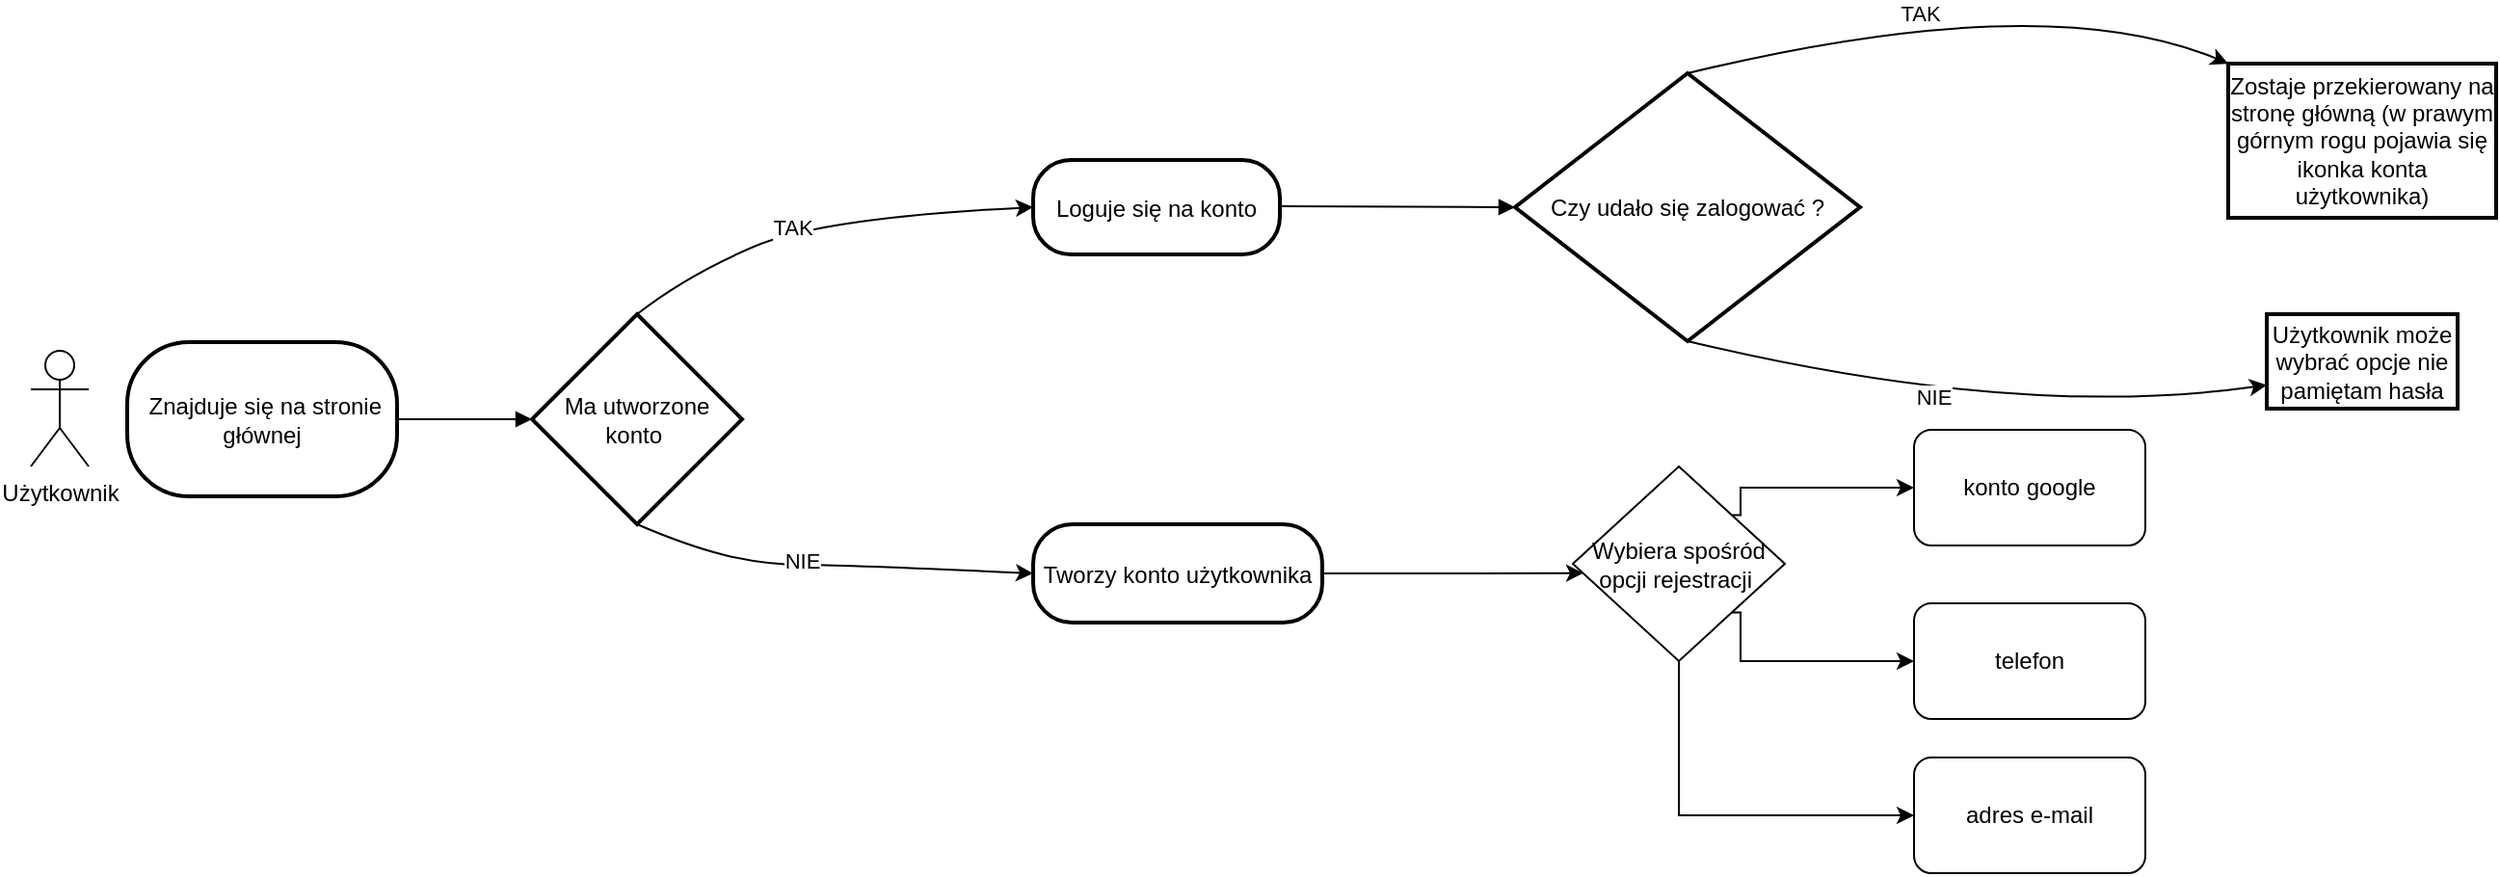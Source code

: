 <mxfile version="24.8.9" pages="2">
  <diagram name="login_register" id="UXM-BpHKArDy9R__xsEj">
    <mxGraphModel dx="1624" dy="2037" grid="1" gridSize="10" guides="1" tooltips="1" connect="1" arrows="1" fold="1" page="1" pageScale="1" pageWidth="827" pageHeight="1169" math="0" shadow="0">
      <root>
        <mxCell id="0" />
        <mxCell id="1" parent="0" />
        <mxCell id="5TmAC7Nvp5ibh0Hky8JZ-2" value="Ma utworzone konto " style="rhombus;strokeWidth=2;whiteSpace=wrap;" vertex="1" parent="1">
          <mxGeometry x="280" y="-980" width="109" height="109" as="geometry" />
        </mxCell>
        <mxCell id="5TmAC7Nvp5ibh0Hky8JZ-3" value="Loguje się na konto" style="rounded=1;arcSize=40;strokeWidth=2" vertex="1" parent="1">
          <mxGeometry x="540" y="-1060" width="128" height="49" as="geometry" />
        </mxCell>
        <mxCell id="5TmAC7Nvp5ibh0Hky8JZ-4" value="Czy udało się zalogować ?" style="rhombus;strokeWidth=2;whiteSpace=wrap;" vertex="1" parent="1">
          <mxGeometry x="790" y="-1105" width="179" height="139" as="geometry" />
        </mxCell>
        <mxCell id="5TmAC7Nvp5ibh0Hky8JZ-5" value="Zostaje przekierowany na stronę główną (w prawym górnym rogu pojawia się ikonka konta użytkownika)" style="whiteSpace=wrap;strokeWidth=2;" vertex="1" parent="1">
          <mxGeometry x="1160" y="-1110" width="139" height="80" as="geometry" />
        </mxCell>
        <mxCell id="5TmAC7Nvp5ibh0Hky8JZ-6" value="Użytkownik może wybrać opcje nie pamiętam hasła" style="whiteSpace=wrap;strokeWidth=2;" vertex="1" parent="1">
          <mxGeometry x="1180" y="-980" width="99" height="49" as="geometry" />
        </mxCell>
        <mxCell id="5TmAC7Nvp5ibh0Hky8JZ-7" value="" style="curved=1;startArrow=none;endArrow=block;exitX=0.99;exitY=0.5;entryX=0;entryY=0.5;entryDx=0;entryDy=0;" edge="1" parent="1" target="5TmAC7Nvp5ibh0Hky8JZ-2">
          <mxGeometry relative="1" as="geometry">
            <Array as="points" />
            <mxPoint x="294" y="-925.5" as="targetPoint" />
            <mxPoint x="210" y="-925.5" as="sourcePoint" />
          </mxGeometry>
        </mxCell>
        <mxCell id="5TmAC7Nvp5ibh0Hky8JZ-8" value="" style="curved=1;startArrow=none;endArrow=block;exitX=0.99;exitY=0.49;entryX=0;entryY=0.5;" edge="1" parent="1" source="5TmAC7Nvp5ibh0Hky8JZ-3" target="5TmAC7Nvp5ibh0Hky8JZ-4">
          <mxGeometry relative="1" as="geometry">
            <Array as="points" />
          </mxGeometry>
        </mxCell>
        <mxCell id="5TmAC7Nvp5ibh0Hky8JZ-10" value="" style="curved=1;endArrow=classic;html=1;rounded=0;exitX=0.5;exitY=0;exitDx=0;exitDy=0;entryX=0;entryY=0.5;entryDx=0;entryDy=0;" edge="1" parent="1" source="5TmAC7Nvp5ibh0Hky8JZ-2" target="5TmAC7Nvp5ibh0Hky8JZ-3">
          <mxGeometry width="50" height="50" relative="1" as="geometry">
            <mxPoint x="370" y="-980" as="sourcePoint" />
            <mxPoint x="510" y="-1000" as="targetPoint" />
            <Array as="points">
              <mxPoint x="360" y="-1000" />
              <mxPoint x="430" y="-1030" />
            </Array>
          </mxGeometry>
        </mxCell>
        <mxCell id="5TmAC7Nvp5ibh0Hky8JZ-11" value="TAK" style="edgeLabel;html=1;align=center;verticalAlign=middle;resizable=0;points=[];" vertex="1" connectable="0" parent="5TmAC7Nvp5ibh0Hky8JZ-10">
          <mxGeometry x="-0.152" y="2" relative="1" as="geometry">
            <mxPoint as="offset" />
          </mxGeometry>
        </mxCell>
        <mxCell id="5TmAC7Nvp5ibh0Hky8JZ-12" value="" style="curved=1;endArrow=classic;html=1;rounded=0;exitX=0.5;exitY=1;exitDx=0;exitDy=0;entryX=0;entryY=0.5;entryDx=0;entryDy=0;" edge="1" parent="1" source="5TmAC7Nvp5ibh0Hky8JZ-2" target="5TmAC7Nvp5ibh0Hky8JZ-14">
          <mxGeometry width="50" height="50" relative="1" as="geometry">
            <mxPoint x="340" y="-851" as="sourcePoint" />
            <mxPoint x="510" y="-880" as="targetPoint" />
            <Array as="points">
              <mxPoint x="360" y="-860" />
              <mxPoint x="400" y="-850" />
              <mxPoint x="440" y="-850" />
            </Array>
          </mxGeometry>
        </mxCell>
        <mxCell id="5TmAC7Nvp5ibh0Hky8JZ-13" value="NIE" style="edgeLabel;html=1;align=center;verticalAlign=middle;resizable=0;points=[];" vertex="1" connectable="0" parent="5TmAC7Nvp5ibh0Hky8JZ-12">
          <mxGeometry x="-0.152" y="2" relative="1" as="geometry">
            <mxPoint as="offset" />
          </mxGeometry>
        </mxCell>
        <mxCell id="5TmAC7Nvp5ibh0Hky8JZ-14" value="Tworzy konto użytkownika" style="rounded=1;arcSize=40;strokeWidth=2" vertex="1" parent="1">
          <mxGeometry x="540" y="-871" width="150" height="51" as="geometry" />
        </mxCell>
        <mxCell id="5TmAC7Nvp5ibh0Hky8JZ-15" value="" style="curved=1;endArrow=classic;html=1;rounded=0;exitX=0.5;exitY=0;exitDx=0;exitDy=0;entryX=0;entryY=0;entryDx=0;entryDy=0;" edge="1" parent="1" source="5TmAC7Nvp5ibh0Hky8JZ-4" target="5TmAC7Nvp5ibh0Hky8JZ-5">
          <mxGeometry width="50" height="50" relative="1" as="geometry">
            <mxPoint x="970" y="-1050" as="sourcePoint" />
            <mxPoint x="1175" y="-1105" as="targetPoint" />
            <Array as="points">
              <mxPoint x="1065" y="-1150" />
            </Array>
          </mxGeometry>
        </mxCell>
        <mxCell id="5TmAC7Nvp5ibh0Hky8JZ-16" value="TAK" style="edgeLabel;html=1;align=center;verticalAlign=middle;resizable=0;points=[];" vertex="1" connectable="0" parent="5TmAC7Nvp5ibh0Hky8JZ-15">
          <mxGeometry x="-0.152" y="2" relative="1" as="geometry">
            <mxPoint as="offset" />
          </mxGeometry>
        </mxCell>
        <mxCell id="5TmAC7Nvp5ibh0Hky8JZ-17" value="" style="curved=1;endArrow=classic;html=1;rounded=0;exitX=0.5;exitY=1;exitDx=0;exitDy=0;entryX=0;entryY=0.75;entryDx=0;entryDy=0;" edge="1" parent="1" source="5TmAC7Nvp5ibh0Hky8JZ-4" target="5TmAC7Nvp5ibh0Hky8JZ-6">
          <mxGeometry width="50" height="50" relative="1" as="geometry">
            <mxPoint x="880" y="-960" as="sourcePoint" />
            <mxPoint x="1180" y="-955" as="targetPoint" />
            <Array as="points">
              <mxPoint x="1050" y="-925" />
            </Array>
          </mxGeometry>
        </mxCell>
        <mxCell id="5TmAC7Nvp5ibh0Hky8JZ-18" value="NIE" style="edgeLabel;html=1;align=center;verticalAlign=middle;resizable=0;points=[];" vertex="1" connectable="0" parent="5TmAC7Nvp5ibh0Hky8JZ-17">
          <mxGeometry x="-0.152" y="2" relative="1" as="geometry">
            <mxPoint as="offset" />
          </mxGeometry>
        </mxCell>
        <mxCell id="5TmAC7Nvp5ibh0Hky8JZ-19" style="edgeStyle=orthogonalEdgeStyle;rounded=0;orthogonalLoop=1;jettySize=auto;html=1;exitX=1;exitY=0;exitDx=0;exitDy=0;entryX=0;entryY=0.5;entryDx=0;entryDy=0;" edge="1" parent="1" source="5TmAC7Nvp5ibh0Hky8JZ-22" target="5TmAC7Nvp5ibh0Hky8JZ-23">
          <mxGeometry relative="1" as="geometry">
            <Array as="points">
              <mxPoint x="907" y="-890" />
            </Array>
          </mxGeometry>
        </mxCell>
        <mxCell id="5TmAC7Nvp5ibh0Hky8JZ-20" style="edgeStyle=orthogonalEdgeStyle;rounded=0;orthogonalLoop=1;jettySize=auto;html=1;exitX=1;exitY=1;exitDx=0;exitDy=0;entryX=0;entryY=0.5;entryDx=0;entryDy=0;" edge="1" parent="1" source="5TmAC7Nvp5ibh0Hky8JZ-22" target="5TmAC7Nvp5ibh0Hky8JZ-24">
          <mxGeometry relative="1" as="geometry">
            <mxPoint x="1000" y="-800" as="targetPoint" />
            <Array as="points">
              <mxPoint x="907" y="-800" />
            </Array>
          </mxGeometry>
        </mxCell>
        <mxCell id="5TmAC7Nvp5ibh0Hky8JZ-21" style="edgeStyle=orthogonalEdgeStyle;rounded=0;orthogonalLoop=1;jettySize=auto;html=1;exitX=0.5;exitY=1;exitDx=0;exitDy=0;entryX=0;entryY=0.5;entryDx=0;entryDy=0;" edge="1" parent="1" source="5TmAC7Nvp5ibh0Hky8JZ-22" target="5TmAC7Nvp5ibh0Hky8JZ-26">
          <mxGeometry relative="1" as="geometry">
            <mxPoint x="874.667" y="-700" as="targetPoint" />
          </mxGeometry>
        </mxCell>
        <mxCell id="5TmAC7Nvp5ibh0Hky8JZ-22" value="Wybiera spośród opcji rejestracji&amp;nbsp;" style="rhombus;whiteSpace=wrap;html=1;" vertex="1" parent="1">
          <mxGeometry x="820" y="-901" width="110" height="101" as="geometry" />
        </mxCell>
        <mxCell id="5TmAC7Nvp5ibh0Hky8JZ-23" value="konto google" style="rounded=1;whiteSpace=wrap;html=1;" vertex="1" parent="1">
          <mxGeometry x="997" y="-920" width="120" height="60" as="geometry" />
        </mxCell>
        <mxCell id="5TmAC7Nvp5ibh0Hky8JZ-24" value="telefon" style="rounded=1;whiteSpace=wrap;html=1;" vertex="1" parent="1">
          <mxGeometry x="997" y="-830" width="120" height="60" as="geometry" />
        </mxCell>
        <mxCell id="5TmAC7Nvp5ibh0Hky8JZ-25" style="edgeStyle=orthogonalEdgeStyle;rounded=0;orthogonalLoop=1;jettySize=auto;html=1;exitX=1;exitY=0.5;exitDx=0;exitDy=0;entryX=0.05;entryY=0.548;entryDx=0;entryDy=0;entryPerimeter=0;" edge="1" parent="1" source="5TmAC7Nvp5ibh0Hky8JZ-14" target="5TmAC7Nvp5ibh0Hky8JZ-22">
          <mxGeometry relative="1" as="geometry" />
        </mxCell>
        <mxCell id="5TmAC7Nvp5ibh0Hky8JZ-26" value="adres e-mail" style="rounded=1;whiteSpace=wrap;html=1;" vertex="1" parent="1">
          <mxGeometry x="997" y="-750" width="120" height="60" as="geometry" />
        </mxCell>
        <mxCell id="5TmAC7Nvp5ibh0Hky8JZ-27" value=" Znajduje się na stronie głównej" style="rounded=1;arcSize=40;strokeWidth=2;whiteSpace=wrap;" vertex="1" parent="1">
          <mxGeometry x="70" y="-965.5" width="140" height="80" as="geometry" />
        </mxCell>
        <mxCell id="5TmAC7Nvp5ibh0Hky8JZ-28" value="Użytkownik" style="shape=umlActor;verticalLabelPosition=bottom;verticalAlign=top;html=1;outlineConnect=0;" vertex="1" parent="1">
          <mxGeometry x="20" y="-961" width="30" height="60" as="geometry" />
        </mxCell>
      </root>
    </mxGraphModel>
  </diagram>
  <diagram id="sFceopvQHvPM85_xyXI8" name="account">
    <mxGraphModel dx="3034" dy="738" grid="1" gridSize="10" guides="1" tooltips="1" connect="1" arrows="1" fold="1" page="1" pageScale="1" pageWidth="827" pageHeight="1169" math="0" shadow="0">
      <root>
        <mxCell id="0" />
        <mxCell id="1" parent="0" />
        <mxCell id="GDPATZPzEDcKWIoBSw9Q-1" style="edgeStyle=orthogonalEdgeStyle;rounded=0;orthogonalLoop=1;jettySize=auto;html=1;exitX=1;exitY=0.5;exitDx=0;exitDy=0;entryX=0;entryY=0.5;entryDx=0;entryDy=0;" edge="1" parent="1" source="9t43LpdnYqC9v9-MGf1z-1" target="3TAzH9z2ATmfL9t_zpxz-1">
          <mxGeometry relative="1" as="geometry" />
        </mxCell>
        <mxCell id="ETzJ6x-0aW8w8nkq-FWt-36" value="" style="edgeStyle=orthogonalEdgeStyle;rounded=0;orthogonalLoop=1;jettySize=auto;html=1;entryX=0.5;entryY=0;entryDx=0;entryDy=0;" edge="1" parent="1" source="9t43LpdnYqC9v9-MGf1z-1" target="ETzJ6x-0aW8w8nkq-FWt-47">
          <mxGeometry relative="1" as="geometry">
            <mxPoint x="-690" y="200" as="targetPoint" />
          </mxGeometry>
        </mxCell>
        <mxCell id="9t43LpdnYqC9v9-MGf1z-1" value=" Znajduje się na stronie głównej" style="rounded=1;arcSize=40;strokeWidth=2;whiteSpace=wrap;" vertex="1" parent="1">
          <mxGeometry x="-760" y="80.5" width="140" height="80" as="geometry" />
        </mxCell>
        <mxCell id="9t43LpdnYqC9v9-MGf1z-2" value="Użytkownik" style="shape=umlActor;verticalLabelPosition=bottom;verticalAlign=top;html=1;outlineConnect=0;" vertex="1" parent="1">
          <mxGeometry x="-810" y="85" width="30" height="60" as="geometry" />
        </mxCell>
        <mxCell id="ETzJ6x-0aW8w8nkq-FWt-2" style="edgeStyle=orthogonalEdgeStyle;rounded=0;orthogonalLoop=1;jettySize=auto;html=1;exitX=1;exitY=0.5;exitDx=0;exitDy=0;entryX=0;entryY=0.5;entryDx=0;entryDy=0;" edge="1" parent="1" source="3TAzH9z2ATmfL9t_zpxz-1" target="ETzJ6x-0aW8w8nkq-FWt-1">
          <mxGeometry relative="1" as="geometry" />
        </mxCell>
        <mxCell id="3TAzH9z2ATmfL9t_zpxz-1" value="Przechodzi do profilu użytkownika" style="rounded=1;arcSize=40;strokeWidth=2;whiteSpace=wrap;" vertex="1" parent="1">
          <mxGeometry x="-560" y="80.5" width="140" height="80" as="geometry" />
        </mxCell>
        <mxCell id="ETzJ6x-0aW8w8nkq-FWt-4" style="edgeStyle=orthogonalEdgeStyle;rounded=0;orthogonalLoop=1;jettySize=auto;html=1;exitX=1;exitY=0.5;exitDx=0;exitDy=0;entryX=0;entryY=0.5;entryDx=0;entryDy=0;" edge="1" parent="1" source="ETzJ6x-0aW8w8nkq-FWt-1" target="ETzJ6x-0aW8w8nkq-FWt-3">
          <mxGeometry relative="1" as="geometry" />
        </mxCell>
        <mxCell id="ETzJ6x-0aW8w8nkq-FWt-6" style="edgeStyle=orthogonalEdgeStyle;rounded=0;orthogonalLoop=1;jettySize=auto;html=1;exitX=0.5;exitY=1;exitDx=0;exitDy=0;entryX=0;entryY=0.5;entryDx=0;entryDy=0;" edge="1" parent="1" source="ETzJ6x-0aW8w8nkq-FWt-1" target="ETzJ6x-0aW8w8nkq-FWt-5">
          <mxGeometry relative="1" as="geometry" />
        </mxCell>
        <mxCell id="ETzJ6x-0aW8w8nkq-FWt-1" value="Wybiera spośród opcji w profilu" style="rhombus;whiteSpace=wrap;html=1;" vertex="1" parent="1">
          <mxGeometry x="-360" y="70" width="110" height="101" as="geometry" />
        </mxCell>
        <mxCell id="ETzJ6x-0aW8w8nkq-FWt-8" style="edgeStyle=orthogonalEdgeStyle;rounded=0;orthogonalLoop=1;jettySize=auto;html=1;exitX=1;exitY=0.5;exitDx=0;exitDy=0;entryX=0;entryY=0.5;entryDx=0;entryDy=0;" edge="1" parent="1" source="ETzJ6x-0aW8w8nkq-FWt-3" target="ETzJ6x-0aW8w8nkq-FWt-9">
          <mxGeometry relative="1" as="geometry">
            <mxPoint y="120.5" as="targetPoint" />
          </mxGeometry>
        </mxCell>
        <mxCell id="ETzJ6x-0aW8w8nkq-FWt-3" value="Zmiana hasła" style="rounded=1;whiteSpace=wrap;html=1;" vertex="1" parent="1">
          <mxGeometry x="-200" y="90.5" width="120" height="60" as="geometry" />
        </mxCell>
        <mxCell id="ETzJ6x-0aW8w8nkq-FWt-22" style="edgeStyle=orthogonalEdgeStyle;rounded=0;orthogonalLoop=1;jettySize=auto;html=1;exitX=1;exitY=0.5;exitDx=0;exitDy=0;" edge="1" parent="1" source="ETzJ6x-0aW8w8nkq-FWt-5" target="ETzJ6x-0aW8w8nkq-FWt-21">
          <mxGeometry relative="1" as="geometry" />
        </mxCell>
        <mxCell id="ETzJ6x-0aW8w8nkq-FWt-24" style="edgeStyle=orthogonalEdgeStyle;rounded=0;orthogonalLoop=1;jettySize=auto;html=1;exitX=0.5;exitY=1;exitDx=0;exitDy=0;entryX=0;entryY=0.5;entryDx=0;entryDy=0;" edge="1" parent="1" source="ETzJ6x-0aW8w8nkq-FWt-5" target="ETzJ6x-0aW8w8nkq-FWt-23">
          <mxGeometry relative="1" as="geometry" />
        </mxCell>
        <mxCell id="ETzJ6x-0aW8w8nkq-FWt-5" value="Edycja konta użytkownika&lt;div&gt;&lt;br&gt;&lt;/div&gt;" style="rounded=1;whiteSpace=wrap;html=1;" vertex="1" parent="1">
          <mxGeometry x="-200" y="220" width="120" height="60" as="geometry" />
        </mxCell>
        <mxCell id="ETzJ6x-0aW8w8nkq-FWt-11" style="edgeStyle=orthogonalEdgeStyle;rounded=0;orthogonalLoop=1;jettySize=auto;html=1;exitX=1;exitY=0.5;exitDx=0;exitDy=0;entryX=0;entryY=0.5;entryDx=0;entryDy=0;" edge="1" parent="1" source="ETzJ6x-0aW8w8nkq-FWt-9" target="ETzJ6x-0aW8w8nkq-FWt-10">
          <mxGeometry relative="1" as="geometry" />
        </mxCell>
        <mxCell id="ETzJ6x-0aW8w8nkq-FWt-9" value="Wpisuje stare hasło i wybiera nowe (musi spełnić wymagania haseł)" style="rounded=1;whiteSpace=wrap;html=1;" vertex="1" parent="1">
          <mxGeometry x="-10" y="90.5" width="120" height="60" as="geometry" />
        </mxCell>
        <mxCell id="ETzJ6x-0aW8w8nkq-FWt-10" value="Czy udało się zmienić hasło ?" style="rhombus;whiteSpace=wrap;html=1;" vertex="1" parent="1">
          <mxGeometry x="190" y="65.75" width="110" height="109.5" as="geometry" />
        </mxCell>
        <mxCell id="ETzJ6x-0aW8w8nkq-FWt-12" value="Wylogowanie i przekierowanie na ekran logowania" style="rounded=1;whiteSpace=wrap;html=1;" vertex="1" parent="1">
          <mxGeometry x="370" y="90.5" width="120" height="60" as="geometry" />
        </mxCell>
        <mxCell id="ETzJ6x-0aW8w8nkq-FWt-15" value="" style="curved=1;endArrow=classic;html=1;rounded=0;exitX=0.5;exitY=0;exitDx=0;exitDy=0;" edge="1" parent="1" source="ETzJ6x-0aW8w8nkq-FWt-10">
          <mxGeometry width="50" height="50" relative="1" as="geometry">
            <mxPoint x="250" y="65.75" as="sourcePoint" />
            <mxPoint x="430" y="90" as="targetPoint" />
            <Array as="points">
              <mxPoint x="280" y="40" />
              <mxPoint x="370" y="40" />
            </Array>
          </mxGeometry>
        </mxCell>
        <mxCell id="ETzJ6x-0aW8w8nkq-FWt-16" value="TAK" style="edgeLabel;html=1;align=center;verticalAlign=middle;resizable=0;points=[];" vertex="1" connectable="0" parent="ETzJ6x-0aW8w8nkq-FWt-15">
          <mxGeometry x="-0.038" y="-1" relative="1" as="geometry">
            <mxPoint as="offset" />
          </mxGeometry>
        </mxCell>
        <mxCell id="ETzJ6x-0aW8w8nkq-FWt-17" value="" style="curved=1;endArrow=classic;html=1;rounded=0;exitX=0.5;exitY=1;exitDx=0;exitDy=0;entryX=0.5;entryY=1;entryDx=0;entryDy=0;" edge="1" parent="1" source="ETzJ6x-0aW8w8nkq-FWt-10" target="ETzJ6x-0aW8w8nkq-FWt-9">
          <mxGeometry width="50" height="50" relative="1" as="geometry">
            <mxPoint x="270" y="190" as="sourcePoint" />
            <mxPoint x="455" y="190" as="targetPoint" />
            <Array as="points">
              <mxPoint x="160" y="240" />
            </Array>
          </mxGeometry>
        </mxCell>
        <mxCell id="ETzJ6x-0aW8w8nkq-FWt-20" value="NIE" style="edgeLabel;html=1;align=center;verticalAlign=middle;resizable=0;points=[];" vertex="1" connectable="0" parent="ETzJ6x-0aW8w8nkq-FWt-17">
          <mxGeometry x="-0.353" y="-31" relative="1" as="geometry">
            <mxPoint x="-1" as="offset" />
          </mxGeometry>
        </mxCell>
        <mxCell id="ETzJ6x-0aW8w8nkq-FWt-21" value="&lt;div&gt;Dodanie / usuwanie zdjęć z galerii typu mozaika&amp;nbsp;&lt;/div&gt;&lt;div&gt;&lt;br&gt;&lt;/div&gt;" style="rounded=1;whiteSpace=wrap;html=1;" vertex="1" parent="1">
          <mxGeometry x="-20" y="220" width="120" height="60" as="geometry" />
        </mxCell>
        <mxCell id="ETzJ6x-0aW8w8nkq-FWt-23" value="&lt;div style=&quot;&quot;&gt;&lt;span style=&quot;background-color: initial;&quot;&gt;Informacje o profilu (Wiek, płeć, wzrost, orientacja seksualna, wykształcenie, zainteresowania, języki, czego szukam&amp;nbsp; - tutaj jest tego multum do rozpisania później)&lt;/span&gt;&lt;/div&gt;" style="rounded=1;whiteSpace=wrap;html=1;align=left;" vertex="1" parent="1">
          <mxGeometry x="-20" y="300" width="230" height="100" as="geometry" />
        </mxCell>
        <mxCell id="ETzJ6x-0aW8w8nkq-FWt-42" value="" style="edgeStyle=orthogonalEdgeStyle;rounded=0;orthogonalLoop=1;jettySize=auto;html=1;exitX=1;exitY=0.5;exitDx=0;exitDy=0;" edge="1" parent="1" source="ETzJ6x-0aW8w8nkq-FWt-47" target="ETzJ6x-0aW8w8nkq-FWt-41">
          <mxGeometry relative="1" as="geometry">
            <mxPoint x="-620" y="240" as="sourcePoint" />
          </mxGeometry>
        </mxCell>
        <mxCell id="ETzJ6x-0aW8w8nkq-FWt-44" value="" style="edgeStyle=orthogonalEdgeStyle;rounded=0;orthogonalLoop=1;jettySize=auto;html=1;exitX=0.5;exitY=1;exitDx=0;exitDy=0;" edge="1" parent="1" source="ETzJ6x-0aW8w8nkq-FWt-47" target="ETzJ6x-0aW8w8nkq-FWt-43">
          <mxGeometry relative="1" as="geometry">
            <mxPoint x="-690" y="280" as="sourcePoint" />
          </mxGeometry>
        </mxCell>
        <mxCell id="ETzJ6x-0aW8w8nkq-FWt-46" value="" style="edgeStyle=orthogonalEdgeStyle;rounded=0;orthogonalLoop=1;jettySize=auto;html=1;exitX=0;exitY=0.5;exitDx=0;exitDy=0;" edge="1" parent="1" source="ETzJ6x-0aW8w8nkq-FWt-47" target="ETzJ6x-0aW8w8nkq-FWt-45">
          <mxGeometry relative="1" as="geometry">
            <mxPoint x="-760" y="240" as="sourcePoint" />
          </mxGeometry>
        </mxCell>
        <mxCell id="ETzJ6x-0aW8w8nkq-FWt-60" value="" style="edgeStyle=orthogonalEdgeStyle;rounded=0;orthogonalLoop=1;jettySize=auto;html=1;" edge="1" parent="1" source="ETzJ6x-0aW8w8nkq-FWt-41" target="ETzJ6x-0aW8w8nkq-FWt-59">
          <mxGeometry relative="1" as="geometry" />
        </mxCell>
        <mxCell id="ETzJ6x-0aW8w8nkq-FWt-41" value="Przegląd par (standardowe yes/no)" style="whiteSpace=wrap;html=1;rounded=1;arcSize=40;strokeWidth=2;" vertex="1" parent="1">
          <mxGeometry x="-570" y="390" width="120" height="60" as="geometry" />
        </mxCell>
        <mxCell id="ETzJ6x-0aW8w8nkq-FWt-43" value="Zablokowani użytkownicy" style="whiteSpace=wrap;html=1;rounded=1;arcSize=40;strokeWidth=2;" vertex="1" parent="1">
          <mxGeometry x="-750" y="390" width="120" height="60" as="geometry" />
        </mxCell>
        <mxCell id="ETzJ6x-0aW8w8nkq-FWt-45" value="Grupy (konkretne tematyki - szukanie znajomych etc.)" style="whiteSpace=wrap;html=1;rounded=1;arcSize=40;strokeWidth=2;" vertex="1" parent="1">
          <mxGeometry x="-920" y="390" width="120" height="60" as="geometry" />
        </mxCell>
        <mxCell id="ETzJ6x-0aW8w8nkq-FWt-47" value="Przechodzi do zakładki wiadomości" style="rhombus;whiteSpace=wrap;html=1;" vertex="1" parent="1">
          <mxGeometry x="-745" y="200" width="110" height="110" as="geometry" />
        </mxCell>
        <mxCell id="ETzJ6x-0aW8w8nkq-FWt-59" value="Możliwość pisania wiadomości do wybranej pary" style="whiteSpace=wrap;html=1;rounded=1;arcSize=40;strokeWidth=2;" vertex="1" parent="1">
          <mxGeometry x="-570" y="530" width="120" height="60" as="geometry" />
        </mxCell>
      </root>
    </mxGraphModel>
  </diagram>
</mxfile>
